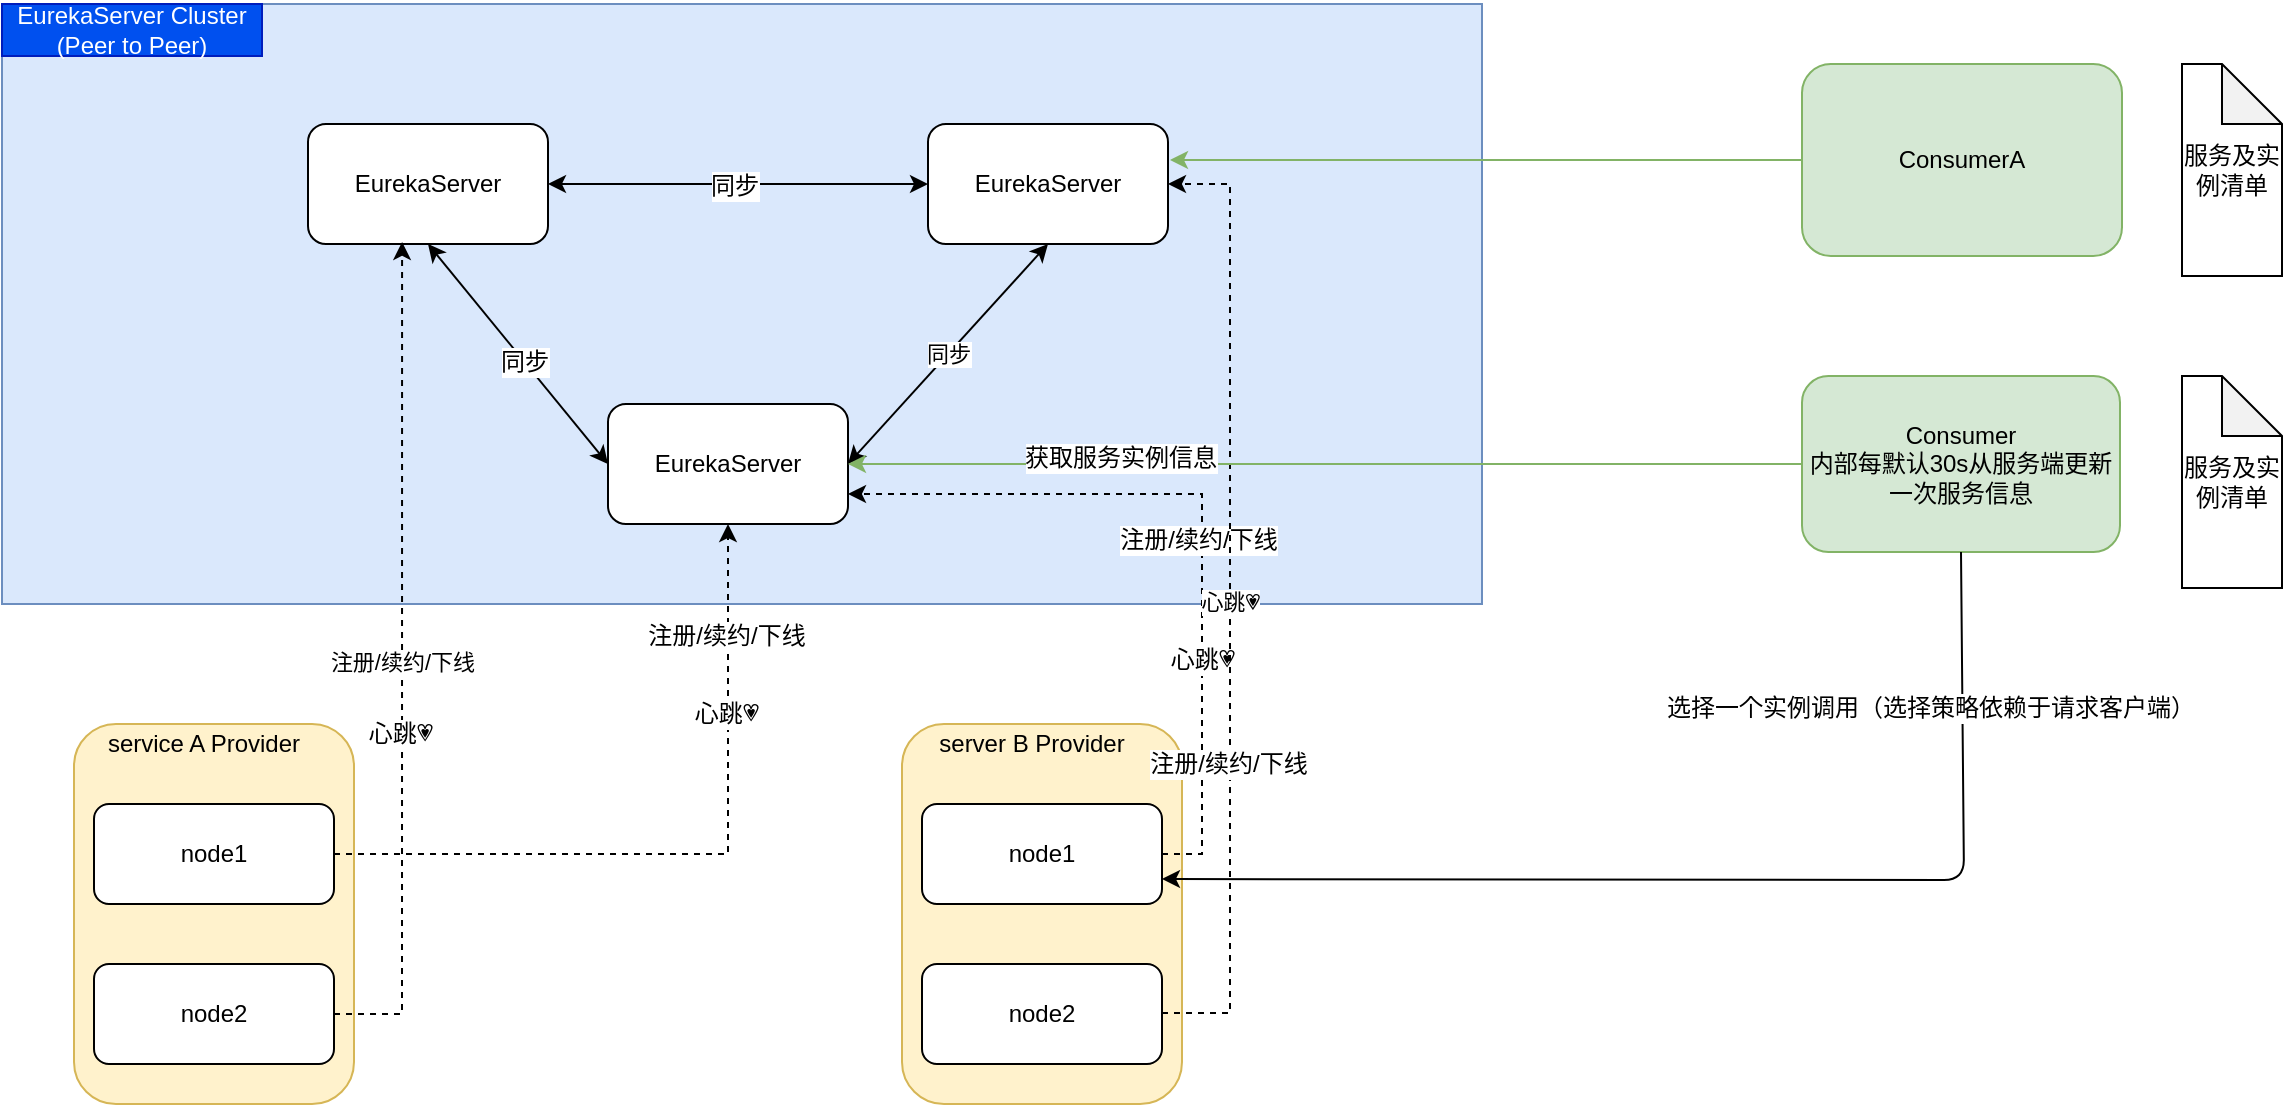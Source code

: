 <mxfile version="10.7.5" type="device"><diagram id="sQEnYdZNF87822CJD1SI" name="Page-1"><mxGraphModel dx="1398" dy="862" grid="1" gridSize="10" guides="1" tooltips="1" connect="1" arrows="1" fold="1" page="1" pageScale="1" pageWidth="827" pageHeight="1169" math="0" shadow="0"><root><mxCell id="0"/><mxCell id="1" parent="0"/><mxCell id="Jo2-gO_WcQlcVlLgYGcP-21" value="" style="rounded=1;whiteSpace=wrap;html=1;fillColor=#fff2cc;strokeColor=#d6b656;" vertex="1" parent="1"><mxGeometry x="96" y="480" width="140" height="190" as="geometry"/></mxCell><mxCell id="Jo2-gO_WcQlcVlLgYGcP-11" value="" style="rounded=0;whiteSpace=wrap;html=1;fillColor=#dae8fc;strokeColor=#6c8ebf;" vertex="1" parent="1"><mxGeometry x="60" y="120" width="740" height="300" as="geometry"/></mxCell><mxCell id="Jo2-gO_WcQlcVlLgYGcP-1" value="EurekaServer&lt;br&gt;" style="rounded=1;whiteSpace=wrap;html=1;" vertex="1" parent="1"><mxGeometry x="213" y="180" width="120" height="60" as="geometry"/></mxCell><mxCell id="Jo2-gO_WcQlcVlLgYGcP-2" value="EurekaServer&lt;br&gt;" style="rounded=1;whiteSpace=wrap;html=1;" vertex="1" parent="1"><mxGeometry x="523" y="180" width="120" height="60" as="geometry"/></mxCell><mxCell id="Jo2-gO_WcQlcVlLgYGcP-3" value="EurekaServer&lt;br&gt;" style="rounded=1;whiteSpace=wrap;html=1;" vertex="1" parent="1"><mxGeometry x="363" y="320" width="120" height="60" as="geometry"/></mxCell><mxCell id="Jo2-gO_WcQlcVlLgYGcP-6" value="" style="endArrow=classic;startArrow=classic;html=1;entryX=0.5;entryY=1;entryDx=0;entryDy=0;exitX=0;exitY=0.5;exitDx=0;exitDy=0;" edge="1" parent="1" source="Jo2-gO_WcQlcVlLgYGcP-3" target="Jo2-gO_WcQlcVlLgYGcP-1"><mxGeometry width="50" height="50" relative="1" as="geometry"><mxPoint x="153" y="400" as="sourcePoint"/><mxPoint x="203" y="350" as="targetPoint"/></mxGeometry></mxCell><mxCell id="Jo2-gO_WcQlcVlLgYGcP-19" value="同步" style="text;html=1;resizable=0;points=[];align=center;verticalAlign=middle;labelBackgroundColor=#ffffff;" vertex="1" connectable="0" parent="Jo2-gO_WcQlcVlLgYGcP-6"><mxGeometry x="-0.07" relative="1" as="geometry"><mxPoint as="offset"/></mxGeometry></mxCell><mxCell id="Jo2-gO_WcQlcVlLgYGcP-9" value="" style="endArrow=classic;startArrow=classic;html=1;entryX=0;entryY=0.5;entryDx=0;entryDy=0;exitX=1;exitY=0.5;exitDx=0;exitDy=0;" edge="1" parent="1" source="Jo2-gO_WcQlcVlLgYGcP-1" target="Jo2-gO_WcQlcVlLgYGcP-2"><mxGeometry width="50" height="50" relative="1" as="geometry"><mxPoint x="213" y="450" as="sourcePoint"/><mxPoint x="263" y="400" as="targetPoint"/></mxGeometry></mxCell><mxCell id="Jo2-gO_WcQlcVlLgYGcP-20" value="同步" style="text;html=1;resizable=0;points=[];align=center;verticalAlign=middle;labelBackgroundColor=#ffffff;" vertex="1" connectable="0" parent="Jo2-gO_WcQlcVlLgYGcP-9"><mxGeometry x="-0.021" y="-1" relative="1" as="geometry"><mxPoint as="offset"/></mxGeometry></mxCell><mxCell id="Jo2-gO_WcQlcVlLgYGcP-10" value="同步" style="endArrow=classic;startArrow=classic;html=1;exitX=0.5;exitY=1;exitDx=0;exitDy=0;entryX=1;entryY=0.5;entryDx=0;entryDy=0;" edge="1" parent="1" source="Jo2-gO_WcQlcVlLgYGcP-2" target="Jo2-gO_WcQlcVlLgYGcP-3"><mxGeometry width="50" height="50" relative="1" as="geometry"><mxPoint x="213" y="450" as="sourcePoint"/><mxPoint x="263" y="400" as="targetPoint"/></mxGeometry></mxCell><mxCell id="Jo2-gO_WcQlcVlLgYGcP-12" value="EurekaServer Cluster&lt;br&gt;(Peer to Peer)" style="text;html=1;strokeColor=#001DBC;fillColor=#0050ef;align=center;verticalAlign=middle;whiteSpace=wrap;rounded=0;fontColor=#ffffff;" vertex="1" parent="1"><mxGeometry x="60" y="120" width="130" height="26" as="geometry"/></mxCell><mxCell id="Jo2-gO_WcQlcVlLgYGcP-33" value="注册/续约/下线" style="edgeStyle=orthogonalEdgeStyle;rounded=0;orthogonalLoop=1;jettySize=auto;html=1;dashed=1;entryX=0.392;entryY=0.983;entryDx=0;entryDy=0;entryPerimeter=0;" edge="1" parent="1" source="Jo2-gO_WcQlcVlLgYGcP-13" target="Jo2-gO_WcQlcVlLgYGcP-1"><mxGeometry relative="1" as="geometry"><mxPoint x="240" y="420" as="targetPoint"/><Array as="points"><mxPoint x="260" y="625"/></Array></mxGeometry></mxCell><mxCell id="Jo2-gO_WcQlcVlLgYGcP-66" value="心跳💗" style="text;html=1;resizable=0;points=[];align=center;verticalAlign=middle;labelBackgroundColor=#ffffff;" vertex="1" connectable="0" parent="Jo2-gO_WcQlcVlLgYGcP-33"><mxGeometry x="-0.171" y="1" relative="1" as="geometry"><mxPoint as="offset"/></mxGeometry></mxCell><mxCell id="Jo2-gO_WcQlcVlLgYGcP-13" value="node2" style="rounded=1;whiteSpace=wrap;html=1;" vertex="1" parent="1"><mxGeometry x="106" y="600" width="120" height="50" as="geometry"/></mxCell><mxCell id="Jo2-gO_WcQlcVlLgYGcP-59" value="" style="edgeStyle=orthogonalEdgeStyle;rounded=0;orthogonalLoop=1;jettySize=auto;html=1;dashed=1;" edge="1" parent="1" source="Jo2-gO_WcQlcVlLgYGcP-14" target="Jo2-gO_WcQlcVlLgYGcP-3"><mxGeometry relative="1" as="geometry"><mxPoint x="306" y="545" as="targetPoint"/></mxGeometry></mxCell><mxCell id="Jo2-gO_WcQlcVlLgYGcP-69" value="&lt;span&gt;注册/续约/下线&lt;/span&gt;" style="text;html=1;resizable=0;points=[];align=center;verticalAlign=middle;labelBackgroundColor=#ffffff;" vertex="1" connectable="0" parent="Jo2-gO_WcQlcVlLgYGcP-59"><mxGeometry x="0.691" y="1" relative="1" as="geometry"><mxPoint as="offset"/></mxGeometry></mxCell><mxCell id="Jo2-gO_WcQlcVlLgYGcP-14" value="node1" style="rounded=1;whiteSpace=wrap;html=1;" vertex="1" parent="1"><mxGeometry x="106" y="520" width="120" height="50" as="geometry"/></mxCell><mxCell id="Jo2-gO_WcQlcVlLgYGcP-22" value="service A Provider" style="text;html=1;strokeColor=none;fillColor=none;align=center;verticalAlign=middle;whiteSpace=wrap;rounded=0;" vertex="1" parent="1"><mxGeometry x="106" y="480" width="110" height="20" as="geometry"/></mxCell><mxCell id="Jo2-gO_WcQlcVlLgYGcP-23" value="" style="rounded=1;whiteSpace=wrap;html=1;fillColor=#fff2cc;strokeColor=#d6b656;" vertex="1" parent="1"><mxGeometry x="510" y="480" width="140" height="190" as="geometry"/></mxCell><mxCell id="Jo2-gO_WcQlcVlLgYGcP-24" value="node2" style="rounded=1;whiteSpace=wrap;html=1;" vertex="1" parent="1"><mxGeometry x="520" y="600" width="120" height="50" as="geometry"/></mxCell><mxCell id="Jo2-gO_WcQlcVlLgYGcP-61" value="" style="edgeStyle=orthogonalEdgeStyle;rounded=0;orthogonalLoop=1;jettySize=auto;html=1;dashed=1;entryX=1;entryY=0.75;entryDx=0;entryDy=0;" edge="1" parent="1" source="Jo2-gO_WcQlcVlLgYGcP-25" target="Jo2-gO_WcQlcVlLgYGcP-3"><mxGeometry relative="1" as="geometry"><mxPoint x="720" y="545" as="targetPoint"/><Array as="points"><mxPoint x="660" y="545"/><mxPoint x="660" y="365"/></Array></mxGeometry></mxCell><mxCell id="Jo2-gO_WcQlcVlLgYGcP-68" value="&lt;span&gt;心跳💗&lt;/span&gt;" style="text;html=1;resizable=0;points=[];align=center;verticalAlign=middle;labelBackgroundColor=#ffffff;" vertex="1" connectable="0" parent="Jo2-gO_WcQlcVlLgYGcP-61"><mxGeometry x="-0.379" relative="1" as="geometry"><mxPoint as="offset"/></mxGeometry></mxCell><mxCell id="Jo2-gO_WcQlcVlLgYGcP-70" value="&lt;span&gt;注册/续约/下线&lt;/span&gt;" style="text;html=1;resizable=0;points=[];align=center;verticalAlign=middle;labelBackgroundColor=#ffffff;" vertex="1" connectable="0" parent="Jo2-gO_WcQlcVlLgYGcP-61"><mxGeometry x="-0.061" y="2" relative="1" as="geometry"><mxPoint as="offset"/></mxGeometry></mxCell><mxCell id="Jo2-gO_WcQlcVlLgYGcP-25" value="node1" style="rounded=1;whiteSpace=wrap;html=1;" vertex="1" parent="1"><mxGeometry x="520" y="520" width="120" height="50" as="geometry"/></mxCell><mxCell id="Jo2-gO_WcQlcVlLgYGcP-26" value="server B Provider" style="text;html=1;strokeColor=none;fillColor=none;align=center;verticalAlign=middle;whiteSpace=wrap;rounded=0;" vertex="1" parent="1"><mxGeometry x="520" y="480" width="110" height="20" as="geometry"/></mxCell><mxCell id="Jo2-gO_WcQlcVlLgYGcP-38" value="&lt;span&gt;心跳💗&lt;/span&gt;" style="edgeStyle=orthogonalEdgeStyle;rounded=0;orthogonalLoop=1;jettySize=auto;html=1;dashed=1;" edge="1" parent="1" target="Jo2-gO_WcQlcVlLgYGcP-2"><mxGeometry relative="1" as="geometry"><mxPoint x="640" y="624.5" as="sourcePoint"/><mxPoint x="674" y="419.5" as="targetPoint"/><Array as="points"><mxPoint x="674" y="625"/><mxPoint x="674" y="210"/></Array></mxGeometry></mxCell><mxCell id="Jo2-gO_WcQlcVlLgYGcP-72" value="&lt;span&gt;注册/续约/下线&lt;/span&gt;" style="text;html=1;resizable=0;points=[];align=center;verticalAlign=middle;labelBackgroundColor=#ffffff;" vertex="1" connectable="0" parent="Jo2-gO_WcQlcVlLgYGcP-38"><mxGeometry x="-0.338" y="1" relative="1" as="geometry"><mxPoint as="offset"/></mxGeometry></mxCell><mxCell id="Jo2-gO_WcQlcVlLgYGcP-47" value="" style="edgeStyle=orthogonalEdgeStyle;rounded=0;orthogonalLoop=1;jettySize=auto;html=1;fillColor=#d5e8d4;strokeColor=#82b366;" edge="1" parent="1" source="Jo2-gO_WcQlcVlLgYGcP-44"><mxGeometry relative="1" as="geometry"><mxPoint x="644" y="198" as="targetPoint"/><Array as="points"><mxPoint x="644" y="198"/></Array></mxGeometry></mxCell><mxCell id="Jo2-gO_WcQlcVlLgYGcP-44" value="ConsumerA&lt;br&gt;" style="rounded=1;whiteSpace=wrap;html=1;fillColor=#d5e8d4;strokeColor=#82b366;" vertex="1" parent="1"><mxGeometry x="960" y="150" width="160" height="96" as="geometry"/></mxCell><mxCell id="Jo2-gO_WcQlcVlLgYGcP-48" value="" style="edgeStyle=orthogonalEdgeStyle;rounded=0;orthogonalLoop=1;jettySize=auto;html=1;entryX=1;entryY=0.5;entryDx=0;entryDy=0;fillColor=#d5e8d4;strokeColor=#82b366;" edge="1" parent="1" source="Jo2-gO_WcQlcVlLgYGcP-45" target="Jo2-gO_WcQlcVlLgYGcP-3"><mxGeometry relative="1" as="geometry"><mxPoint x="800" y="322" as="targetPoint"/><Array as="points"><mxPoint x="730" y="350"/><mxPoint x="730" y="350"/></Array></mxGeometry></mxCell><mxCell id="Jo2-gO_WcQlcVlLgYGcP-53" value="获取服务实例信息" style="text;html=1;resizable=0;points=[];align=center;verticalAlign=middle;labelBackgroundColor=#ffffff;" vertex="1" connectable="0" parent="Jo2-gO_WcQlcVlLgYGcP-48"><mxGeometry x="0.752" y="-77" relative="1" as="geometry"><mxPoint x="77" y="74" as="offset"/></mxGeometry></mxCell><mxCell id="Jo2-gO_WcQlcVlLgYGcP-45" value="Consumer&lt;br&gt;内部每默认30s从服务端更新一次服务信息&lt;br&gt;" style="rounded=1;whiteSpace=wrap;html=1;fillColor=#d5e8d4;strokeColor=#82b366;" vertex="1" parent="1"><mxGeometry x="960" y="306" width="159" height="88" as="geometry"/></mxCell><mxCell id="Jo2-gO_WcQlcVlLgYGcP-56" value="" style="endArrow=classic;html=1;entryX=1;entryY=0.75;entryDx=0;entryDy=0;exitX=0.5;exitY=1;exitDx=0;exitDy=0;" edge="1" parent="1" source="Jo2-gO_WcQlcVlLgYGcP-45" target="Jo2-gO_WcQlcVlLgYGcP-25"><mxGeometry width="50" height="50" relative="1" as="geometry"><mxPoint x="910" y="550" as="sourcePoint"/><mxPoint x="960" y="500" as="targetPoint"/><Array as="points"><mxPoint x="1041" y="558"/></Array></mxGeometry></mxCell><mxCell id="Jo2-gO_WcQlcVlLgYGcP-57" value="选择一个实例调用（选择策略依赖于请求客户端）" style="text;html=1;resizable=0;points=[];align=center;verticalAlign=middle;labelBackgroundColor=#ffffff;" vertex="1" connectable="0" parent="Jo2-gO_WcQlcVlLgYGcP-56"><mxGeometry x="-0.359" y="-86" relative="1" as="geometry"><mxPoint as="offset"/></mxGeometry></mxCell><mxCell id="Jo2-gO_WcQlcVlLgYGcP-67" value="心跳💗" style="text;html=1;resizable=0;points=[];align=center;verticalAlign=middle;labelBackgroundColor=#ffffff;" vertex="1" connectable="0" parent="1"><mxGeometry x="269" y="480" as="geometry"><mxPoint x="153" y="-5" as="offset"/></mxGeometry></mxCell><mxCell id="Jo2-gO_WcQlcVlLgYGcP-74" value="服务及实例清单" style="shape=note;whiteSpace=wrap;html=1;backgroundOutline=1;darkOpacity=0.05;labelBackgroundColor=none;" vertex="1" parent="1"><mxGeometry x="1150" y="306" width="50" height="106" as="geometry"/></mxCell><mxCell id="Jo2-gO_WcQlcVlLgYGcP-75" value="服务及实例清单" style="shape=note;whiteSpace=wrap;html=1;backgroundOutline=1;darkOpacity=0.05;labelBackgroundColor=none;" vertex="1" parent="1"><mxGeometry x="1150" y="150" width="50" height="106" as="geometry"/></mxCell></root></mxGraphModel></diagram></mxfile>